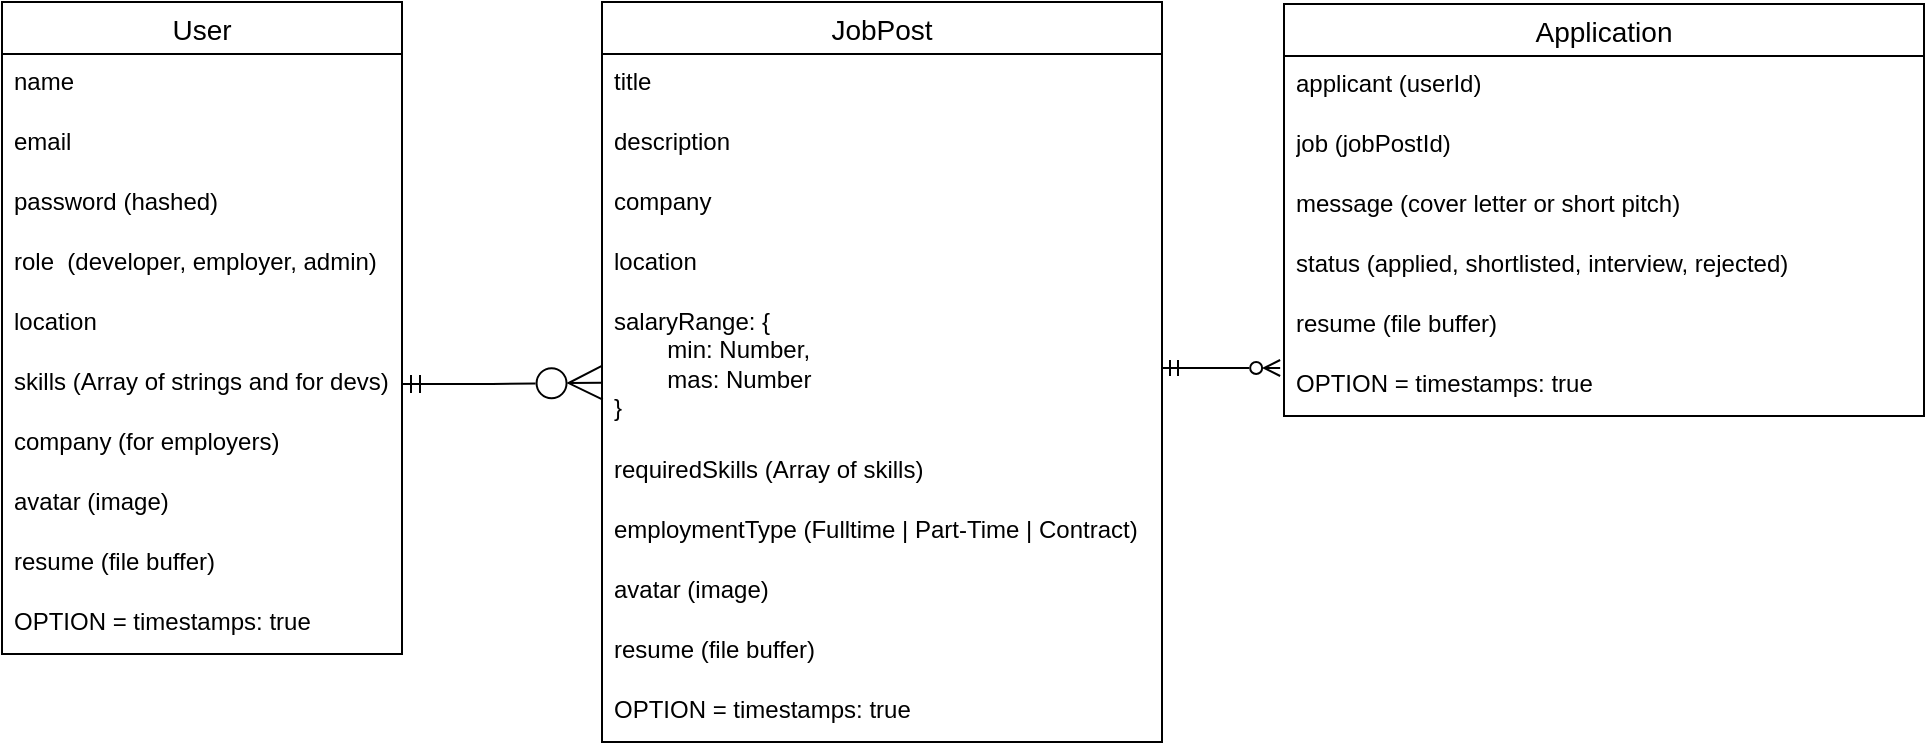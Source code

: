 <mxfile>
    <diagram name="Page-1" id="pEubZVU73kbuG8EzN52T">
        <mxGraphModel dx="2140" dy="950" grid="1" gridSize="10" guides="1" tooltips="1" connect="1" arrows="1" fold="1" page="1" pageScale="1" pageWidth="850" pageHeight="1100" math="0" shadow="0">
            <root>
                <mxCell id="0"/>
                <mxCell id="1" parent="0"/>
                <mxCell id="6QvTNvJgFb12Zid0cQY_-1" value="User" style="swimlane;fontStyle=0;childLayout=stackLayout;horizontal=1;startSize=26;horizontalStack=0;resizeParent=1;resizeParentMax=0;resizeLast=0;collapsible=1;marginBottom=0;align=center;fontSize=14;" parent="1" vertex="1">
                    <mxGeometry x="380" y="240" width="200" height="326" as="geometry">
                        <mxRectangle x="380" y="240" width="70" height="30" as="alternateBounds"/>
                    </mxGeometry>
                </mxCell>
                <mxCell id="6QvTNvJgFb12Zid0cQY_-2" value="name&lt;span style=&quot;white-space: pre;&quot;&gt;&#x9;&lt;/span&gt;" style="text;strokeColor=none;fillColor=none;spacingLeft=4;spacingRight=4;overflow=hidden;rotatable=0;points=[[0,0.5],[1,0.5]];portConstraint=eastwest;fontSize=12;whiteSpace=wrap;html=1;" parent="6QvTNvJgFb12Zid0cQY_-1" vertex="1">
                    <mxGeometry y="26" width="200" height="30" as="geometry"/>
                </mxCell>
                <mxCell id="6QvTNvJgFb12Zid0cQY_-3" value="email" style="text;strokeColor=none;fillColor=none;spacingLeft=4;spacingRight=4;overflow=hidden;rotatable=0;points=[[0,0.5],[1,0.5]];portConstraint=eastwest;fontSize=12;whiteSpace=wrap;html=1;" parent="6QvTNvJgFb12Zid0cQY_-1" vertex="1">
                    <mxGeometry y="56" width="200" height="30" as="geometry"/>
                </mxCell>
                <mxCell id="6QvTNvJgFb12Zid0cQY_-4" value="password (hashed)" style="text;strokeColor=none;fillColor=none;spacingLeft=4;spacingRight=4;overflow=hidden;rotatable=0;points=[[0,0.5],[1,0.5]];portConstraint=eastwest;fontSize=12;whiteSpace=wrap;html=1;" parent="6QvTNvJgFb12Zid0cQY_-1" vertex="1">
                    <mxGeometry y="86" width="200" height="30" as="geometry"/>
                </mxCell>
                <mxCell id="6QvTNvJgFb12Zid0cQY_-8" value="role&amp;nbsp; (developer, employer, admin)" style="text;strokeColor=none;fillColor=none;spacingLeft=4;spacingRight=4;overflow=hidden;rotatable=0;points=[[0,0.5],[1,0.5]];portConstraint=eastwest;fontSize=12;whiteSpace=wrap;html=1;" parent="6QvTNvJgFb12Zid0cQY_-1" vertex="1">
                    <mxGeometry y="116" width="200" height="30" as="geometry"/>
                </mxCell>
                <mxCell id="6QvTNvJgFb12Zid0cQY_-9" value="location" style="text;strokeColor=none;fillColor=none;spacingLeft=4;spacingRight=4;overflow=hidden;rotatable=0;points=[[0,0.5],[1,0.5]];portConstraint=eastwest;fontSize=12;whiteSpace=wrap;html=1;" parent="6QvTNvJgFb12Zid0cQY_-1" vertex="1">
                    <mxGeometry y="146" width="200" height="30" as="geometry"/>
                </mxCell>
                <mxCell id="6QvTNvJgFb12Zid0cQY_-10" value="skills (Array of strings and for devs)" style="text;strokeColor=none;fillColor=none;spacingLeft=4;spacingRight=4;overflow=hidden;rotatable=0;points=[[0,0.5],[1,0.5]];portConstraint=eastwest;fontSize=12;whiteSpace=wrap;html=1;" parent="6QvTNvJgFb12Zid0cQY_-1" vertex="1">
                    <mxGeometry y="176" width="200" height="30" as="geometry"/>
                </mxCell>
                <mxCell id="6QvTNvJgFb12Zid0cQY_-11" value="company (for employers)" style="text;strokeColor=none;fillColor=none;spacingLeft=4;spacingRight=4;overflow=hidden;rotatable=0;points=[[0,0.5],[1,0.5]];portConstraint=eastwest;fontSize=12;whiteSpace=wrap;html=1;" parent="6QvTNvJgFb12Zid0cQY_-1" vertex="1">
                    <mxGeometry y="206" width="200" height="30" as="geometry"/>
                </mxCell>
                <mxCell id="6QvTNvJgFb12Zid0cQY_-12" value="avatar (image)" style="text;strokeColor=none;fillColor=none;spacingLeft=4;spacingRight=4;overflow=hidden;rotatable=0;points=[[0,0.5],[1,0.5]];portConstraint=eastwest;fontSize=12;whiteSpace=wrap;html=1;" parent="6QvTNvJgFb12Zid0cQY_-1" vertex="1">
                    <mxGeometry y="236" width="200" height="30" as="geometry"/>
                </mxCell>
                <mxCell id="6QvTNvJgFb12Zid0cQY_-13" value="resume (file buffer)" style="text;strokeColor=none;fillColor=none;spacingLeft=4;spacingRight=4;overflow=hidden;rotatable=0;points=[[0,0.5],[1,0.5]];portConstraint=eastwest;fontSize=12;whiteSpace=wrap;html=1;" parent="6QvTNvJgFb12Zid0cQY_-1" vertex="1">
                    <mxGeometry y="266" width="200" height="30" as="geometry"/>
                </mxCell>
                <mxCell id="6QvTNvJgFb12Zid0cQY_-14" value="OPTION = timestamps: true" style="text;strokeColor=none;fillColor=none;spacingLeft=4;spacingRight=4;overflow=hidden;rotatable=0;points=[[0,0.5],[1,0.5]];portConstraint=eastwest;fontSize=12;whiteSpace=wrap;html=1;" parent="6QvTNvJgFb12Zid0cQY_-1" vertex="1">
                    <mxGeometry y="296" width="200" height="30" as="geometry"/>
                </mxCell>
                <mxCell id="6QvTNvJgFb12Zid0cQY_-15" value="JobPost" style="swimlane;fontStyle=0;childLayout=stackLayout;horizontal=1;startSize=26;horizontalStack=0;resizeParent=1;resizeParentMax=0;resizeLast=0;collapsible=1;marginBottom=0;align=center;fontSize=14;" parent="1" vertex="1">
                    <mxGeometry x="680" y="240" width="280" height="370" as="geometry">
                        <mxRectangle x="380" y="240" width="70" height="30" as="alternateBounds"/>
                    </mxGeometry>
                </mxCell>
                <mxCell id="6QvTNvJgFb12Zid0cQY_-16" value="title" style="text;strokeColor=none;fillColor=none;spacingLeft=4;spacingRight=4;overflow=hidden;rotatable=0;points=[[0,0.5],[1,0.5]];portConstraint=eastwest;fontSize=12;whiteSpace=wrap;html=1;" parent="6QvTNvJgFb12Zid0cQY_-15" vertex="1">
                    <mxGeometry y="26" width="280" height="30" as="geometry"/>
                </mxCell>
                <mxCell id="6QvTNvJgFb12Zid0cQY_-17" value="description" style="text;strokeColor=none;fillColor=none;spacingLeft=4;spacingRight=4;overflow=hidden;rotatable=0;points=[[0,0.5],[1,0.5]];portConstraint=eastwest;fontSize=12;whiteSpace=wrap;html=1;" parent="6QvTNvJgFb12Zid0cQY_-15" vertex="1">
                    <mxGeometry y="56" width="280" height="30" as="geometry"/>
                </mxCell>
                <mxCell id="6QvTNvJgFb12Zid0cQY_-18" value="company" style="text;strokeColor=none;fillColor=none;spacingLeft=4;spacingRight=4;overflow=hidden;rotatable=0;points=[[0,0.5],[1,0.5]];portConstraint=eastwest;fontSize=12;whiteSpace=wrap;html=1;" parent="6QvTNvJgFb12Zid0cQY_-15" vertex="1">
                    <mxGeometry y="86" width="280" height="30" as="geometry"/>
                </mxCell>
                <mxCell id="6QvTNvJgFb12Zid0cQY_-19" value="location" style="text;strokeColor=none;fillColor=none;spacingLeft=4;spacingRight=4;overflow=hidden;rotatable=0;points=[[0,0.5],[1,0.5]];portConstraint=eastwest;fontSize=12;whiteSpace=wrap;html=1;" parent="6QvTNvJgFb12Zid0cQY_-15" vertex="1">
                    <mxGeometry y="116" width="280" height="30" as="geometry"/>
                </mxCell>
                <mxCell id="6QvTNvJgFb12Zid0cQY_-20" value="salaryRange: {&lt;div&gt;&lt;span style=&quot;white-space: pre;&quot;&gt;&#x9;&lt;/span&gt;min: Number,&lt;br&gt;&lt;/div&gt;&lt;div&gt;&lt;span style=&quot;white-space: pre;&quot;&gt;&#x9;&lt;/span&gt;mas: Number&lt;br&gt;&lt;/div&gt;&lt;div&gt;}&lt;/div&gt;" style="text;strokeColor=none;fillColor=none;spacingLeft=4;spacingRight=4;overflow=hidden;rotatable=0;points=[[0,0.5],[1,0.5]];portConstraint=eastwest;fontSize=12;whiteSpace=wrap;html=1;" parent="6QvTNvJgFb12Zid0cQY_-15" vertex="1">
                    <mxGeometry y="146" width="280" height="74" as="geometry"/>
                </mxCell>
                <mxCell id="6QvTNvJgFb12Zid0cQY_-21" value="requiredSkills (Array of skills)" style="text;strokeColor=none;fillColor=none;spacingLeft=4;spacingRight=4;overflow=hidden;rotatable=0;points=[[0,0.5],[1,0.5]];portConstraint=eastwest;fontSize=12;whiteSpace=wrap;html=1;" parent="6QvTNvJgFb12Zid0cQY_-15" vertex="1">
                    <mxGeometry y="220" width="280" height="30" as="geometry"/>
                </mxCell>
                <mxCell id="6QvTNvJgFb12Zid0cQY_-22" value="employmentType (Fulltime | Part-Time | Contract)" style="text;strokeColor=none;fillColor=none;spacingLeft=4;spacingRight=4;overflow=hidden;rotatable=0;points=[[0,0.5],[1,0.5]];portConstraint=eastwest;fontSize=12;whiteSpace=wrap;html=1;" parent="6QvTNvJgFb12Zid0cQY_-15" vertex="1">
                    <mxGeometry y="250" width="280" height="30" as="geometry"/>
                </mxCell>
                <mxCell id="6QvTNvJgFb12Zid0cQY_-23" value="avatar (image)" style="text;strokeColor=none;fillColor=none;spacingLeft=4;spacingRight=4;overflow=hidden;rotatable=0;points=[[0,0.5],[1,0.5]];portConstraint=eastwest;fontSize=12;whiteSpace=wrap;html=1;" parent="6QvTNvJgFb12Zid0cQY_-15" vertex="1">
                    <mxGeometry y="280" width="280" height="30" as="geometry"/>
                </mxCell>
                <mxCell id="6QvTNvJgFb12Zid0cQY_-24" value="resume (file buffer)" style="text;strokeColor=none;fillColor=none;spacingLeft=4;spacingRight=4;overflow=hidden;rotatable=0;points=[[0,0.5],[1,0.5]];portConstraint=eastwest;fontSize=12;whiteSpace=wrap;html=1;" parent="6QvTNvJgFb12Zid0cQY_-15" vertex="1">
                    <mxGeometry y="310" width="280" height="30" as="geometry"/>
                </mxCell>
                <mxCell id="6QvTNvJgFb12Zid0cQY_-25" value="OPTION = timestamps: true" style="text;strokeColor=none;fillColor=none;spacingLeft=4;spacingRight=4;overflow=hidden;rotatable=0;points=[[0,0.5],[1,0.5]];portConstraint=eastwest;fontSize=12;whiteSpace=wrap;html=1;" parent="6QvTNvJgFb12Zid0cQY_-15" vertex="1">
                    <mxGeometry y="340" width="280" height="30" as="geometry"/>
                </mxCell>
                <mxCell id="6QvTNvJgFb12Zid0cQY_-43" value="" style="edgeStyle=orthogonalEdgeStyle;rounded=0;orthogonalLoop=1;jettySize=auto;html=1;entryX=0.001;entryY=0.599;entryDx=0;entryDy=0;entryPerimeter=0;startArrow=ERmandOne;startFill=0;endArrow=ERzeroToMany;endFill=0;startSize=7;targetPerimeterSpacing=-3;endSize=15;jumpSize=5;sourcePerimeterSpacing=0;" parent="1" source="6QvTNvJgFb12Zid0cQY_-10" target="6QvTNvJgFb12Zid0cQY_-20" edge="1">
                    <mxGeometry relative="1" as="geometry"/>
                </mxCell>
                <mxCell id="rwNWdX2_nFvKPRr8WaOl-1" value="Application" style="swimlane;fontStyle=0;childLayout=stackLayout;horizontal=1;startSize=26;horizontalStack=0;resizeParent=1;resizeParentMax=0;resizeLast=0;collapsible=1;marginBottom=0;align=center;fontSize=14;" parent="1" vertex="1">
                    <mxGeometry x="1021" y="241" width="320" height="206" as="geometry">
                        <mxRectangle x="380" y="240" width="70" height="30" as="alternateBounds"/>
                    </mxGeometry>
                </mxCell>
                <mxCell id="rwNWdX2_nFvKPRr8WaOl-2" value="applicant (userId)" style="text;strokeColor=none;fillColor=none;spacingLeft=4;spacingRight=4;overflow=hidden;rotatable=0;points=[[0,0.5],[1,0.5]];portConstraint=eastwest;fontSize=12;whiteSpace=wrap;html=1;" parent="rwNWdX2_nFvKPRr8WaOl-1" vertex="1">
                    <mxGeometry y="26" width="320" height="30" as="geometry"/>
                </mxCell>
                <mxCell id="rwNWdX2_nFvKPRr8WaOl-3" value="job (jobPostId)" style="text;strokeColor=none;fillColor=none;spacingLeft=4;spacingRight=4;overflow=hidden;rotatable=0;points=[[0,0.5],[1,0.5]];portConstraint=eastwest;fontSize=12;whiteSpace=wrap;html=1;" parent="rwNWdX2_nFvKPRr8WaOl-1" vertex="1">
                    <mxGeometry y="56" width="320" height="30" as="geometry"/>
                </mxCell>
                <mxCell id="rwNWdX2_nFvKPRr8WaOl-4" value="message (cover letter or short pitch)" style="text;strokeColor=none;fillColor=none;spacingLeft=4;spacingRight=4;overflow=hidden;rotatable=0;points=[[0,0.5],[1,0.5]];portConstraint=eastwest;fontSize=12;whiteSpace=wrap;html=1;" parent="rwNWdX2_nFvKPRr8WaOl-1" vertex="1">
                    <mxGeometry y="86" width="320" height="30" as="geometry"/>
                </mxCell>
                <mxCell id="rwNWdX2_nFvKPRr8WaOl-5" value="status (applied, shortlisted, interview, rejected)" style="text;strokeColor=none;fillColor=none;spacingLeft=4;spacingRight=4;overflow=hidden;rotatable=0;points=[[0,0.5],[1,0.5]];portConstraint=eastwest;fontSize=12;whiteSpace=wrap;html=1;" parent="rwNWdX2_nFvKPRr8WaOl-1" vertex="1">
                    <mxGeometry y="116" width="320" height="30" as="geometry"/>
                </mxCell>
                <mxCell id="rwNWdX2_nFvKPRr8WaOl-10" value="resume (file buffer)" style="text;strokeColor=none;fillColor=none;spacingLeft=4;spacingRight=4;overflow=hidden;rotatable=0;points=[[0,0.5],[1,0.5]];portConstraint=eastwest;fontSize=12;whiteSpace=wrap;html=1;" parent="rwNWdX2_nFvKPRr8WaOl-1" vertex="1">
                    <mxGeometry y="146" width="320" height="30" as="geometry"/>
                </mxCell>
                <mxCell id="rwNWdX2_nFvKPRr8WaOl-11" value="OPTION = timestamps: true" style="text;strokeColor=none;fillColor=none;spacingLeft=4;spacingRight=4;overflow=hidden;rotatable=0;points=[[0,0.5],[1,0.5]];portConstraint=eastwest;fontSize=12;whiteSpace=wrap;html=1;" parent="rwNWdX2_nFvKPRr8WaOl-1" vertex="1">
                    <mxGeometry y="176" width="320" height="30" as="geometry"/>
                </mxCell>
                <mxCell id="rwNWdX2_nFvKPRr8WaOl-12" value="" style="edgeStyle=orthogonalEdgeStyle;rounded=0;orthogonalLoop=1;jettySize=auto;html=1;startArrow=ERmandOne;startFill=0;endArrow=ERzeroToMany;endFill=0;entryX=-0.006;entryY=1.2;entryDx=0;entryDy=0;entryPerimeter=0;" parent="1" source="6QvTNvJgFb12Zid0cQY_-20" target="rwNWdX2_nFvKPRr8WaOl-10" edge="1">
                    <mxGeometry relative="1" as="geometry">
                        <mxPoint x="1060" y="423" as="targetPoint"/>
                    </mxGeometry>
                </mxCell>
            </root>
        </mxGraphModel>
    </diagram>
</mxfile>